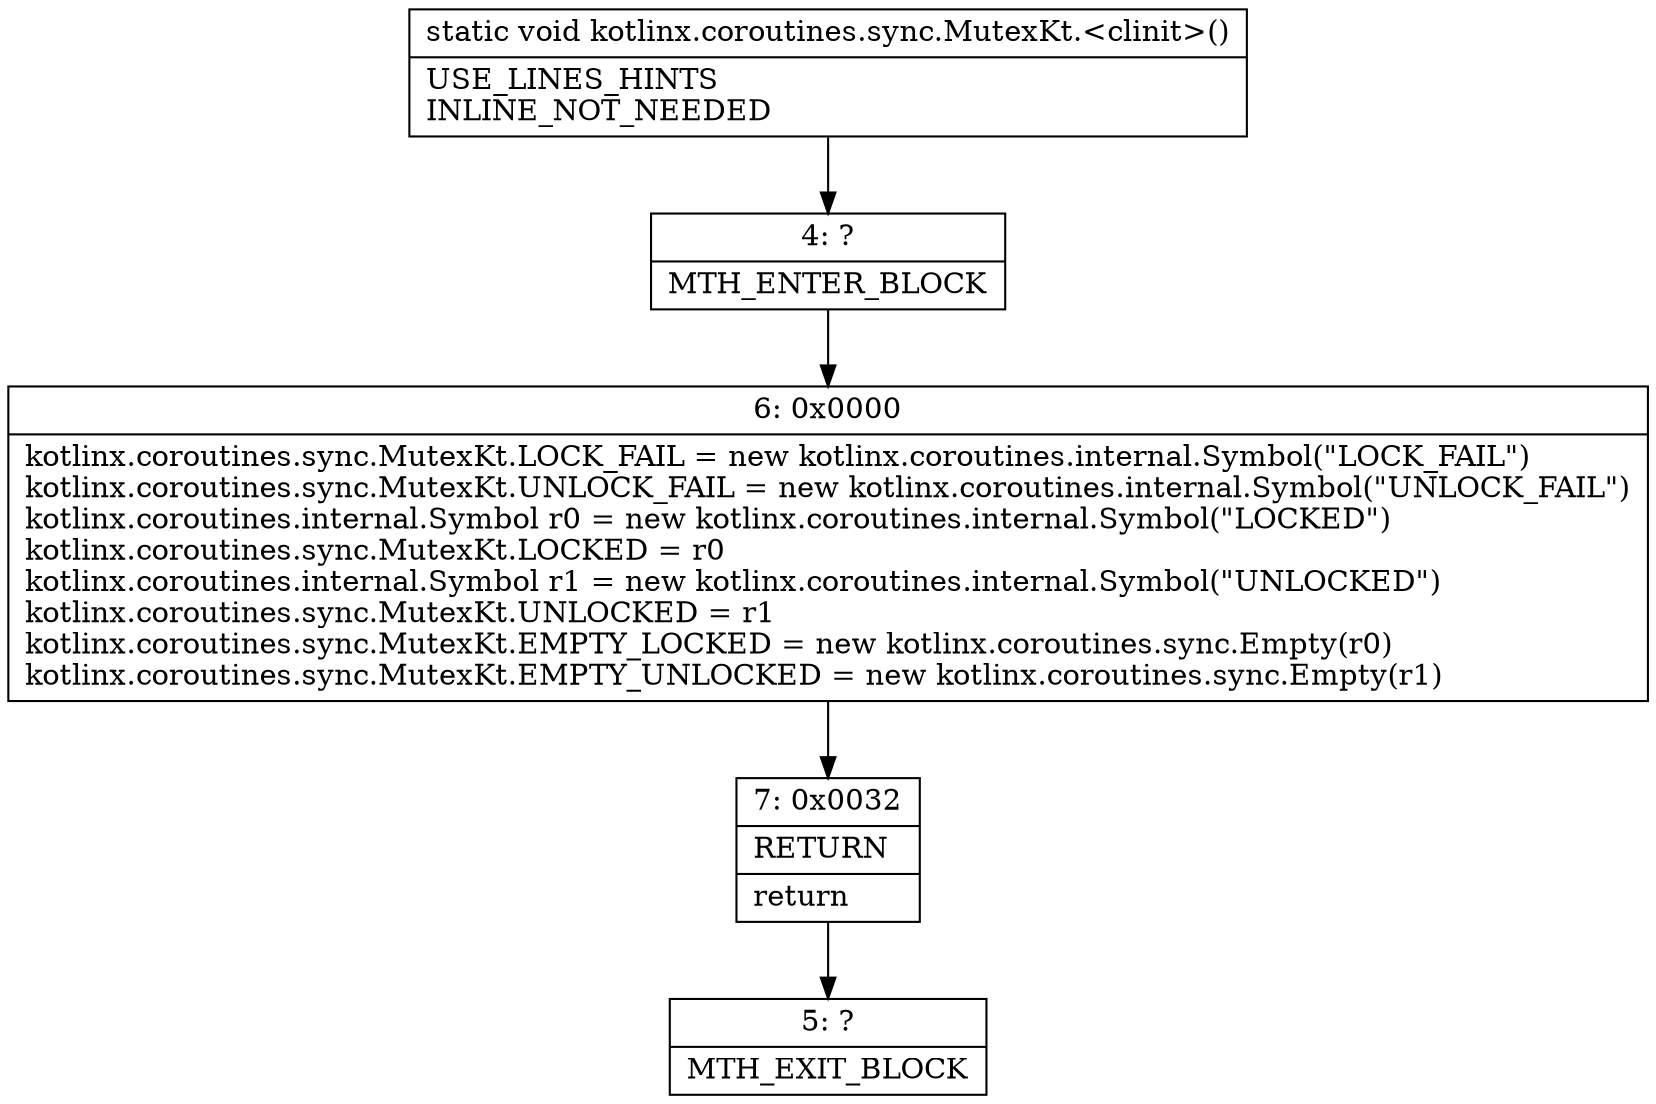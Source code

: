 digraph "CFG forkotlinx.coroutines.sync.MutexKt.\<clinit\>()V" {
Node_4 [shape=record,label="{4\:\ ?|MTH_ENTER_BLOCK\l}"];
Node_6 [shape=record,label="{6\:\ 0x0000|kotlinx.coroutines.sync.MutexKt.LOCK_FAIL = new kotlinx.coroutines.internal.Symbol(\"LOCK_FAIL\")\lkotlinx.coroutines.sync.MutexKt.UNLOCK_FAIL = new kotlinx.coroutines.internal.Symbol(\"UNLOCK_FAIL\")\lkotlinx.coroutines.internal.Symbol r0 = new kotlinx.coroutines.internal.Symbol(\"LOCKED\")\lkotlinx.coroutines.sync.MutexKt.LOCKED = r0\lkotlinx.coroutines.internal.Symbol r1 = new kotlinx.coroutines.internal.Symbol(\"UNLOCKED\")\lkotlinx.coroutines.sync.MutexKt.UNLOCKED = r1\lkotlinx.coroutines.sync.MutexKt.EMPTY_LOCKED = new kotlinx.coroutines.sync.Empty(r0)\lkotlinx.coroutines.sync.MutexKt.EMPTY_UNLOCKED = new kotlinx.coroutines.sync.Empty(r1)\l}"];
Node_7 [shape=record,label="{7\:\ 0x0032|RETURN\l|return\l}"];
Node_5 [shape=record,label="{5\:\ ?|MTH_EXIT_BLOCK\l}"];
MethodNode[shape=record,label="{static void kotlinx.coroutines.sync.MutexKt.\<clinit\>()  | USE_LINES_HINTS\lINLINE_NOT_NEEDED\l}"];
MethodNode -> Node_4;Node_4 -> Node_6;
Node_6 -> Node_7;
Node_7 -> Node_5;
}

